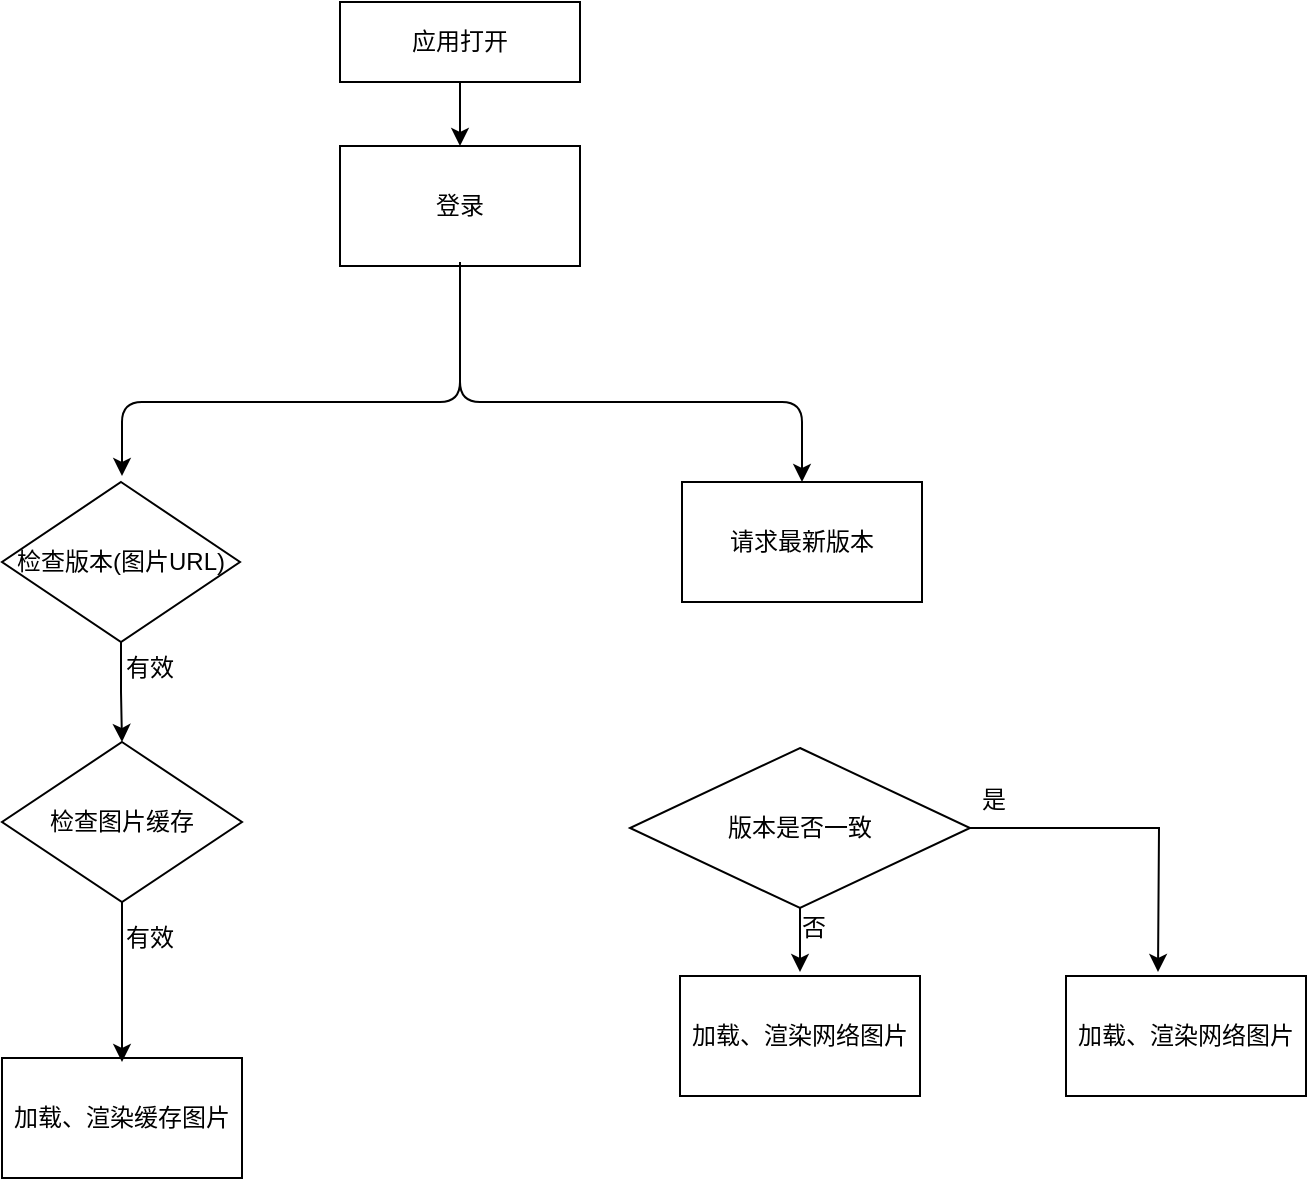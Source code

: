 <mxfile version="11.1.4" type="github"><diagram id="Av-IHMT5Xzm4aiiN9Ryq" name="Page-1"><mxGraphModel dx="1041" dy="724" grid="1" gridSize="10" guides="1" tooltips="1" connect="1" arrows="1" fold="1" page="1" pageScale="1" pageWidth="827" pageHeight="1169" math="0" shadow="0"><root><mxCell id="0"/><mxCell id="1" parent="0"/><mxCell id="g5jnLTH6uO6oZ4TodLK1-14" value="" style="edgeStyle=orthogonalEdgeStyle;rounded=0;orthogonalLoop=1;jettySize=auto;html=1;" edge="1" parent="1" source="tXEbZ64m0D1ujOn4RVzD-1" target="S2RPf6URKoLTKJ8hEPo3-7"><mxGeometry relative="1" as="geometry"/></mxCell><mxCell id="tXEbZ64m0D1ujOn4RVzD-1" value="应用打开" style="rounded=0;whiteSpace=wrap;html=1;" parent="1" vertex="1"><mxGeometry x="360" y="50" width="120" height="40" as="geometry"/></mxCell><mxCell id="S2RPf6URKoLTKJ8hEPo3-6" value="Text" style="text;html=1;resizable=0;points=[];autosize=1;align=left;verticalAlign=top;spacingTop=-4;" parent="1" vertex="1"><mxGeometry x="368" y="162" width="40" height="20" as="geometry"/></mxCell><mxCell id="S2RPf6URKoLTKJ8hEPo3-7" value="登录" style="rounded=0;whiteSpace=wrap;html=1;" parent="1" vertex="1"><mxGeometry x="360" y="122" width="120" height="60" as="geometry"/></mxCell><mxCell id="S2RPf6URKoLTKJ8hEPo3-10" value="" style="edgeStyle=segmentEdgeStyle;endArrow=classic;html=1;entryX=0.5;entryY=0;entryDx=0;entryDy=0;" parent="1" edge="1"><mxGeometry width="50" height="50" relative="1" as="geometry"><mxPoint x="420" y="182" as="sourcePoint"/><mxPoint x="251" y="287" as="targetPoint"/><Array as="points"><mxPoint x="420" y="182"/><mxPoint x="420" y="250"/><mxPoint x="251" y="250"/></Array></mxGeometry></mxCell><mxCell id="S2RPf6URKoLTKJ8hEPo3-12" value="" style="edgeStyle=segmentEdgeStyle;endArrow=classic;html=1;entryX=0.5;entryY=0;entryDx=0;entryDy=0;" parent="1" target="S2RPf6URKoLTKJ8hEPo3-13" edge="1"><mxGeometry width="50" height="50" relative="1" as="geometry"><mxPoint x="420" y="180" as="sourcePoint"/><mxPoint x="481" y="290" as="targetPoint"/><Array as="points"><mxPoint x="420" y="202"/><mxPoint x="420" y="250"/><mxPoint x="591" y="250"/></Array></mxGeometry></mxCell><mxCell id="S2RPf6URKoLTKJ8hEPo3-13" value="请求最新版本" style="rounded=0;whiteSpace=wrap;html=1;" parent="1" vertex="1"><mxGeometry x="531" y="290" width="120" height="60" as="geometry"/></mxCell><mxCell id="g5jnLTH6uO6oZ4TodLK1-7" value="加载、渲染缓存图片" style="rounded=0;whiteSpace=wrap;html=1;" vertex="1" parent="1"><mxGeometry x="191" y="578" width="120" height="60" as="geometry"/></mxCell><mxCell id="g5jnLTH6uO6oZ4TodLK1-21" value="" style="edgeStyle=orthogonalEdgeStyle;rounded=0;orthogonalLoop=1;jettySize=auto;html=1;" edge="1" parent="1" source="g5jnLTH6uO6oZ4TodLK1-17"><mxGeometry relative="1" as="geometry"><mxPoint x="590" y="535" as="targetPoint"/></mxGeometry></mxCell><mxCell id="g5jnLTH6uO6oZ4TodLK1-38" value="" style="edgeStyle=orthogonalEdgeStyle;rounded=0;orthogonalLoop=1;jettySize=auto;html=1;" edge="1" parent="1" source="g5jnLTH6uO6oZ4TodLK1-17"><mxGeometry relative="1" as="geometry"><mxPoint x="769" y="535" as="targetPoint"/></mxGeometry></mxCell><mxCell id="g5jnLTH6uO6oZ4TodLK1-17" value="版本是否一致" style="rhombus;whiteSpace=wrap;html=1;" vertex="1" parent="1"><mxGeometry x="505" y="423" width="170" height="80" as="geometry"/></mxCell><mxCell id="g5jnLTH6uO6oZ4TodLK1-20" value="加载、渲染网络图片" style="rounded=0;whiteSpace=wrap;html=1;" vertex="1" parent="1"><mxGeometry x="530" y="537" width="120" height="60" as="geometry"/></mxCell><mxCell id="g5jnLTH6uO6oZ4TodLK1-22" value="否" style="text;html=1;resizable=0;points=[];autosize=1;align=left;verticalAlign=top;spacingTop=-4;" vertex="1" parent="1"><mxGeometry x="589" y="503" width="30" height="20" as="geometry"/></mxCell><mxCell id="g5jnLTH6uO6oZ4TodLK1-28" value="" style="edgeStyle=orthogonalEdgeStyle;rounded=0;orthogonalLoop=1;jettySize=auto;html=1;" edge="1" parent="1" source="g5jnLTH6uO6oZ4TodLK1-25" target="g5jnLTH6uO6oZ4TodLK1-26"><mxGeometry relative="1" as="geometry"/></mxCell><mxCell id="g5jnLTH6uO6oZ4TodLK1-25" value="&lt;span style=&quot;white-space: normal&quot;&gt;检查版本(图片URL)&lt;/span&gt;" style="rhombus;whiteSpace=wrap;html=1;" vertex="1" parent="1"><mxGeometry x="191" y="290" width="119" height="80" as="geometry"/></mxCell><mxCell id="g5jnLTH6uO6oZ4TodLK1-31" value="" style="edgeStyle=orthogonalEdgeStyle;rounded=0;orthogonalLoop=1;jettySize=auto;html=1;" edge="1" parent="1" source="g5jnLTH6uO6oZ4TodLK1-26"><mxGeometry relative="1" as="geometry"><mxPoint x="251" y="580" as="targetPoint"/></mxGeometry></mxCell><mxCell id="g5jnLTH6uO6oZ4TodLK1-26" value="检查图片缓存" style="rhombus;whiteSpace=wrap;html=1;" vertex="1" parent="1"><mxGeometry x="191" y="420" width="120" height="80" as="geometry"/></mxCell><mxCell id="g5jnLTH6uO6oZ4TodLK1-29" value="有效" style="text;html=1;resizable=0;points=[];autosize=1;align=left;verticalAlign=top;spacingTop=-4;" vertex="1" parent="1"><mxGeometry x="250.5" y="373" width="40" height="20" as="geometry"/></mxCell><mxCell id="g5jnLTH6uO6oZ4TodLK1-32" value="有效" style="text;html=1;resizable=0;points=[];autosize=1;align=left;verticalAlign=top;spacingTop=-4;" vertex="1" parent="1"><mxGeometry x="251" y="508" width="40" height="20" as="geometry"/></mxCell><mxCell id="g5jnLTH6uO6oZ4TodLK1-39" value="是" style="text;html=1;resizable=0;points=[];autosize=1;align=left;verticalAlign=top;spacingTop=-4;" vertex="1" parent="1"><mxGeometry x="679" y="439" width="30" height="20" as="geometry"/></mxCell><mxCell id="g5jnLTH6uO6oZ4TodLK1-40" value="&lt;span style=&quot;white-space: normal&quot;&gt;加载、渲染网络图片&lt;/span&gt;" style="rounded=0;whiteSpace=wrap;html=1;" vertex="1" parent="1"><mxGeometry x="723" y="537" width="120" height="60" as="geometry"/></mxCell></root></mxGraphModel></diagram></mxfile>